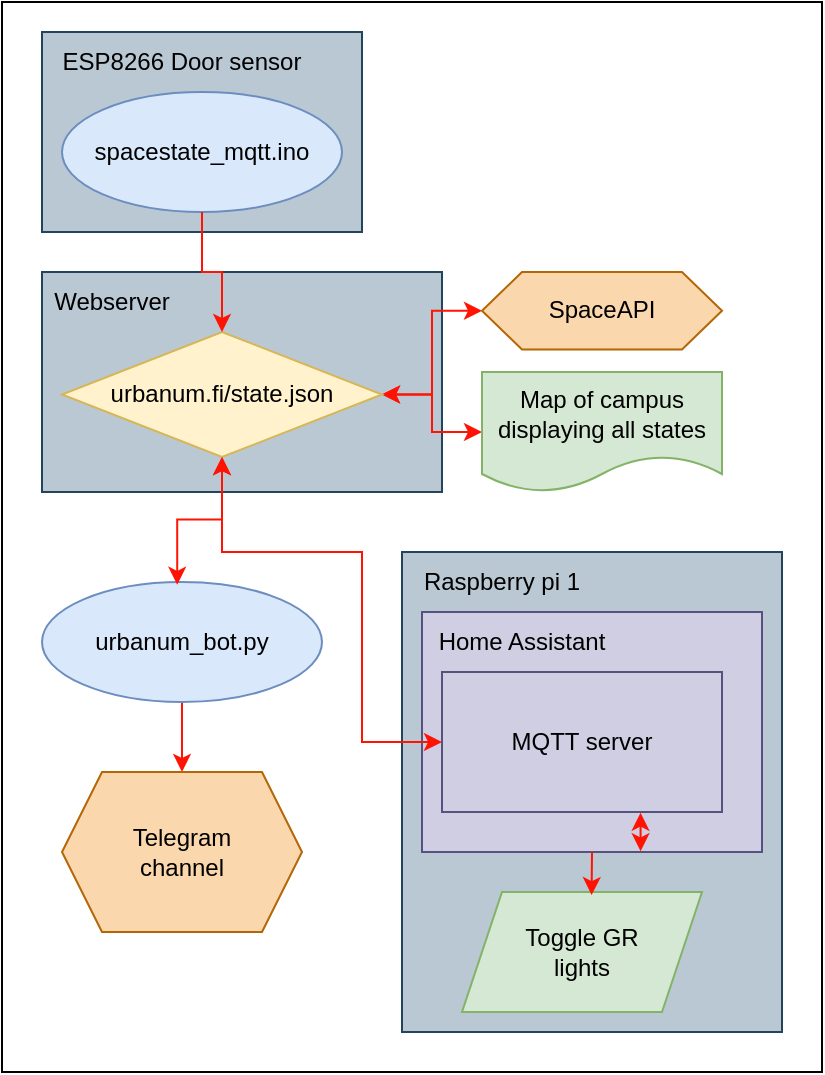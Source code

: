 <mxfile version="22.0.4" type="github">
  <diagram name="Page-1" id="UGqlqNzbowdmk3IoseHW">
    <mxGraphModel dx="1185" dy="1047" grid="1" gridSize="10" guides="1" tooltips="1" connect="1" arrows="1" fold="1" page="1" pageScale="1" pageWidth="4681" pageHeight="3300" math="0" shadow="0">
      <root>
        <mxCell id="0" />
        <mxCell id="1" parent="0" />
        <mxCell id="J8EMbEoNs90NgbBhmGna-1" value="" style="rounded=0;whiteSpace=wrap;html=1;" vertex="1" parent="1">
          <mxGeometry x="970" y="835" width="410" height="535" as="geometry" />
        </mxCell>
        <mxCell id="J8EMbEoNs90NgbBhmGna-2" value="" style="rounded=0;whiteSpace=wrap;html=1;fillColor=#bac8d3;strokeColor=#23445d;" vertex="1" parent="1">
          <mxGeometry x="990" y="850" width="160" height="100" as="geometry" />
        </mxCell>
        <mxCell id="J8EMbEoNs90NgbBhmGna-4" value="" style="rounded=0;whiteSpace=wrap;html=1;fillColor=#bac8d3;strokeColor=#23445d;" vertex="1" parent="1">
          <mxGeometry x="1170" y="1110" width="190" height="240" as="geometry" />
        </mxCell>
        <mxCell id="J8EMbEoNs90NgbBhmGna-5" value="" style="rounded=0;whiteSpace=wrap;html=1;fillColor=#d0cee2;strokeColor=#56517e;" vertex="1" parent="1">
          <mxGeometry x="1180" y="1140" width="170" height="120" as="geometry" />
        </mxCell>
        <mxCell id="J8EMbEoNs90NgbBhmGna-6" value="spacestate_mqtt.ino" style="ellipse;whiteSpace=wrap;html=1;fillColor=#dae8fc;strokeColor=#6c8ebf;" vertex="1" parent="1">
          <mxGeometry x="1000" y="880" width="140" height="60" as="geometry" />
        </mxCell>
        <mxCell id="J8EMbEoNs90NgbBhmGna-30" style="edgeStyle=orthogonalEdgeStyle;rounded=0;orthogonalLoop=1;jettySize=auto;html=1;exitX=0.709;exitY=1.005;exitDx=0;exitDy=0;entryX=0.643;entryY=0.997;entryDx=0;entryDy=0;startArrow=classic;startFill=1;strokeColor=#FF1303;entryPerimeter=0;exitPerimeter=0;" edge="1" parent="1" source="J8EMbEoNs90NgbBhmGna-11" target="J8EMbEoNs90NgbBhmGna-5">
          <mxGeometry relative="1" as="geometry" />
        </mxCell>
        <mxCell id="J8EMbEoNs90NgbBhmGna-11" value="MQTT server" style="rounded=0;whiteSpace=wrap;html=1;fillColor=#d0cee2;strokeColor=#56517e;" vertex="1" parent="1">
          <mxGeometry x="1190" y="1170" width="140" height="70" as="geometry" />
        </mxCell>
        <mxCell id="J8EMbEoNs90NgbBhmGna-12" value="Raspberry pi 1" style="text;html=1;strokeColor=none;fillColor=none;align=center;verticalAlign=middle;whiteSpace=wrap;rounded=0;" vertex="1" parent="1">
          <mxGeometry x="1170" y="1110" width="100" height="30" as="geometry" />
        </mxCell>
        <mxCell id="J8EMbEoNs90NgbBhmGna-13" value="Home Assistant" style="text;html=1;strokeColor=none;fillColor=none;align=center;verticalAlign=middle;whiteSpace=wrap;rounded=0;" vertex="1" parent="1">
          <mxGeometry x="1180" y="1140" width="100" height="30" as="geometry" />
        </mxCell>
        <mxCell id="J8EMbEoNs90NgbBhmGna-18" value="ESP8266 Door sensor" style="text;html=1;strokeColor=none;fillColor=none;align=center;verticalAlign=middle;whiteSpace=wrap;rounded=0;" vertex="1" parent="1">
          <mxGeometry x="990" y="850" width="140" height="30" as="geometry" />
        </mxCell>
        <mxCell id="J8EMbEoNs90NgbBhmGna-22" style="edgeStyle=orthogonalEdgeStyle;rounded=0;orthogonalLoop=1;jettySize=auto;html=1;exitX=0.5;exitY=1;exitDx=0;exitDy=0;entryX=0.5;entryY=0;entryDx=0;entryDy=0;strokeColor=#FF1303;" edge="1" parent="1" source="J8EMbEoNs90NgbBhmGna-24" target="J8EMbEoNs90NgbBhmGna-25">
          <mxGeometry relative="1" as="geometry" />
        </mxCell>
        <mxCell id="J8EMbEoNs90NgbBhmGna-24" value="urbanum_bot.py" style="ellipse;whiteSpace=wrap;html=1;fillColor=#dae8fc;strokeColor=#6c8ebf;" vertex="1" parent="1">
          <mxGeometry x="990" y="1125" width="140" height="60" as="geometry" />
        </mxCell>
        <mxCell id="J8EMbEoNs90NgbBhmGna-25" value="&lt;div&gt;Telegram&lt;/div&gt;&lt;div&gt;channel&lt;br&gt;&lt;/div&gt;" style="shape=hexagon;perimeter=hexagonPerimeter2;whiteSpace=wrap;html=1;fixedSize=1;fillColor=#fad7ac;strokeColor=#b46504;" vertex="1" parent="1">
          <mxGeometry x="1000" y="1220" width="120" height="80" as="geometry" />
        </mxCell>
        <mxCell id="J8EMbEoNs90NgbBhmGna-26" value="Toggle GR&lt;br&gt;lights" style="shape=parallelogram;perimeter=parallelogramPerimeter;whiteSpace=wrap;html=1;fixedSize=1;fillColor=#d5e8d4;strokeColor=#82b366;" vertex="1" parent="1">
          <mxGeometry x="1200" y="1280" width="120" height="60" as="geometry" />
        </mxCell>
        <mxCell id="J8EMbEoNs90NgbBhmGna-28" style="edgeStyle=orthogonalEdgeStyle;rounded=0;orthogonalLoop=1;jettySize=auto;html=1;exitX=0.54;exitY=0.026;exitDx=0;exitDy=0;entryX=0.5;entryY=1;entryDx=0;entryDy=0;startArrow=classic;startFill=1;endArrow=none;endFill=0;strokeColor=#FF1303;exitPerimeter=0;" edge="1" parent="1" source="J8EMbEoNs90NgbBhmGna-26" target="J8EMbEoNs90NgbBhmGna-5">
          <mxGeometry relative="1" as="geometry" />
        </mxCell>
        <mxCell id="J8EMbEoNs90NgbBhmGna-31" value="" style="rounded=0;whiteSpace=wrap;html=1;fillColor=#bac8d3;strokeColor=#23445d;" vertex="1" parent="1">
          <mxGeometry x="990" y="970" width="200" height="110" as="geometry" />
        </mxCell>
        <mxCell id="J8EMbEoNs90NgbBhmGna-32" value="Webserver" style="text;html=1;strokeColor=none;fillColor=none;align=center;verticalAlign=middle;whiteSpace=wrap;rounded=0;" vertex="1" parent="1">
          <mxGeometry x="990" y="970" width="70" height="30" as="geometry" />
        </mxCell>
        <mxCell id="J8EMbEoNs90NgbBhmGna-35" style="edgeStyle=orthogonalEdgeStyle;rounded=0;orthogonalLoop=1;jettySize=auto;html=1;exitX=1;exitY=0.5;exitDx=0;exitDy=0;entryX=0;entryY=0.5;entryDx=0;entryDy=0;endArrow=classic;endFill=1;strokeColor=#FF1303;startArrow=classic;startFill=1;" edge="1" parent="1" source="J8EMbEoNs90NgbBhmGna-33" target="J8EMbEoNs90NgbBhmGna-34">
          <mxGeometry relative="1" as="geometry" />
        </mxCell>
        <mxCell id="J8EMbEoNs90NgbBhmGna-38" style="edgeStyle=orthogonalEdgeStyle;rounded=0;orthogonalLoop=1;jettySize=auto;html=1;exitX=1;exitY=0.5;exitDx=0;exitDy=0;entryX=0;entryY=0.5;entryDx=0;entryDy=0;startArrow=classic;startFill=1;strokeColor=#FF1303;" edge="1" parent="1" source="J8EMbEoNs90NgbBhmGna-33" target="J8EMbEoNs90NgbBhmGna-37">
          <mxGeometry relative="1" as="geometry" />
        </mxCell>
        <mxCell id="J8EMbEoNs90NgbBhmGna-42" style="edgeStyle=orthogonalEdgeStyle;rounded=0;orthogonalLoop=1;jettySize=auto;html=1;exitX=0.5;exitY=1;exitDx=0;exitDy=0;entryX=0;entryY=0.5;entryDx=0;entryDy=0;startArrow=classic;startFill=1;strokeColor=#FF1303;" edge="1" parent="1" source="J8EMbEoNs90NgbBhmGna-33" target="J8EMbEoNs90NgbBhmGna-11">
          <mxGeometry relative="1" as="geometry">
            <Array as="points">
              <mxPoint x="1080" y="1110" />
              <mxPoint x="1150" y="1110" />
              <mxPoint x="1150" y="1205" />
            </Array>
          </mxGeometry>
        </mxCell>
        <mxCell id="J8EMbEoNs90NgbBhmGna-33" value="urbanum.fi/state.json" style="rhombus;whiteSpace=wrap;html=1;fillColor=#fff2cc;strokeColor=#d6b656;" vertex="1" parent="1">
          <mxGeometry x="1000" y="1000" width="160" height="62.5" as="geometry" />
        </mxCell>
        <mxCell id="J8EMbEoNs90NgbBhmGna-34" value="SpaceAPI" style="shape=hexagon;perimeter=hexagonPerimeter2;whiteSpace=wrap;html=1;fixedSize=1;fillColor=#fad7ac;strokeColor=#b46504;" vertex="1" parent="1">
          <mxGeometry x="1210" y="970" width="120" height="38.75" as="geometry" />
        </mxCell>
        <mxCell id="J8EMbEoNs90NgbBhmGna-37" value="Map of campus displaying all states " style="shape=document;whiteSpace=wrap;html=1;boundedLbl=1;fillColor=#d5e8d4;strokeColor=#82b366;" vertex="1" parent="1">
          <mxGeometry x="1210" y="1020" width="120" height="60" as="geometry" />
        </mxCell>
        <mxCell id="J8EMbEoNs90NgbBhmGna-40" style="edgeStyle=orthogonalEdgeStyle;rounded=0;orthogonalLoop=1;jettySize=auto;html=1;exitX=0.5;exitY=1;exitDx=0;exitDy=0;entryX=0.483;entryY=0.023;entryDx=0;entryDy=0;entryPerimeter=0;startArrow=classic;startFill=1;strokeColor=#FF1303;" edge="1" parent="1" source="J8EMbEoNs90NgbBhmGna-33" target="J8EMbEoNs90NgbBhmGna-24">
          <mxGeometry relative="1" as="geometry" />
        </mxCell>
        <mxCell id="J8EMbEoNs90NgbBhmGna-41" style="edgeStyle=orthogonalEdgeStyle;rounded=0;orthogonalLoop=1;jettySize=auto;html=1;exitX=0.5;exitY=1;exitDx=0;exitDy=0;entryX=0.5;entryY=0;entryDx=0;entryDy=0;strokeColor=#FF1303;" edge="1" parent="1" source="J8EMbEoNs90NgbBhmGna-6" target="J8EMbEoNs90NgbBhmGna-33">
          <mxGeometry relative="1" as="geometry" />
        </mxCell>
      </root>
    </mxGraphModel>
  </diagram>
</mxfile>
